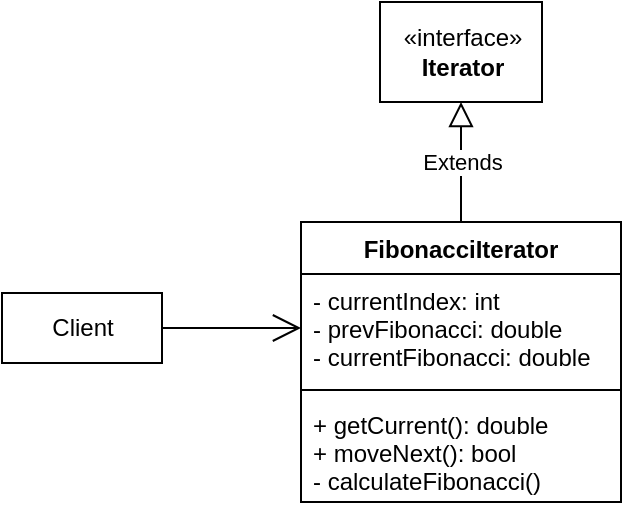 <mxfile version="14.6.13" type="device"><diagram id="TMq0fvJqCZuoPol5uKZV" name="Страница 1"><mxGraphModel dx="981" dy="567" grid="1" gridSize="10" guides="1" tooltips="1" connect="1" arrows="1" fold="1" page="1" pageScale="1" pageWidth="827" pageHeight="1169" math="0" shadow="0"><root><mxCell id="0"/><mxCell id="1" parent="0"/><mxCell id="FLkDL-KbdjAozj0hoQkI-1" value="FibonacciIterator" style="swimlane;fontStyle=1;align=center;verticalAlign=top;childLayout=stackLayout;horizontal=1;startSize=26;horizontalStack=0;resizeParent=1;resizeParentMax=0;resizeLast=0;collapsible=1;marginBottom=0;" vertex="1" parent="1"><mxGeometry x="319.5" y="190" width="160" height="140" as="geometry"/></mxCell><mxCell id="FLkDL-KbdjAozj0hoQkI-2" value="- currentIndex: int&#10;- prevFibonacci: double&#10;- currentFibonacci: double" style="text;strokeColor=none;fillColor=none;align=left;verticalAlign=top;spacingLeft=4;spacingRight=4;overflow=hidden;rotatable=0;points=[[0,0.5],[1,0.5]];portConstraint=eastwest;" vertex="1" parent="FLkDL-KbdjAozj0hoQkI-1"><mxGeometry y="26" width="160" height="54" as="geometry"/></mxCell><mxCell id="FLkDL-KbdjAozj0hoQkI-3" value="" style="line;strokeWidth=1;fillColor=none;align=left;verticalAlign=middle;spacingTop=-1;spacingLeft=3;spacingRight=3;rotatable=0;labelPosition=right;points=[];portConstraint=eastwest;" vertex="1" parent="FLkDL-KbdjAozj0hoQkI-1"><mxGeometry y="80" width="160" height="8" as="geometry"/></mxCell><mxCell id="FLkDL-KbdjAozj0hoQkI-4" value="+ getCurrent(): double&#10;+ moveNext(): bool&#10;- calculateFibonacci()" style="text;strokeColor=none;fillColor=none;align=left;verticalAlign=top;spacingLeft=4;spacingRight=4;overflow=hidden;rotatable=0;points=[[0,0.5],[1,0.5]];portConstraint=eastwest;" vertex="1" parent="FLkDL-KbdjAozj0hoQkI-1"><mxGeometry y="88" width="160" height="52" as="geometry"/></mxCell><mxCell id="FLkDL-KbdjAozj0hoQkI-5" value="«interface»&lt;br&gt;&lt;b&gt;Iterator&lt;/b&gt;" style="html=1;" vertex="1" parent="1"><mxGeometry x="359" y="80" width="81" height="50" as="geometry"/></mxCell><mxCell id="FLkDL-KbdjAozj0hoQkI-7" value="Extends" style="endArrow=block;endSize=10;endFill=0;html=1;entryX=0.5;entryY=1;entryDx=0;entryDy=0;exitX=0.5;exitY=0;exitDx=0;exitDy=0;" edge="1" parent="1" source="FLkDL-KbdjAozj0hoQkI-1" target="FLkDL-KbdjAozj0hoQkI-5"><mxGeometry width="160" relative="1" as="geometry"><mxPoint x="270" y="160" as="sourcePoint"/><mxPoint x="430" y="160" as="targetPoint"/></mxGeometry></mxCell><mxCell id="FLkDL-KbdjAozj0hoQkI-8" value="Client" style="html=1;" vertex="1" parent="1"><mxGeometry x="170" y="225.5" width="80" height="35" as="geometry"/></mxCell><mxCell id="FLkDL-KbdjAozj0hoQkI-9" value="" style="endArrow=open;endFill=1;endSize=12;html=1;entryX=0;entryY=0.5;entryDx=0;entryDy=0;exitX=1;exitY=0.5;exitDx=0;exitDy=0;" edge="1" parent="1" source="FLkDL-KbdjAozj0hoQkI-8" target="FLkDL-KbdjAozj0hoQkI-2"><mxGeometry width="160" relative="1" as="geometry"><mxPoint x="120" y="290" as="sourcePoint"/><mxPoint x="280" y="290" as="targetPoint"/></mxGeometry></mxCell></root></mxGraphModel></diagram></mxfile>